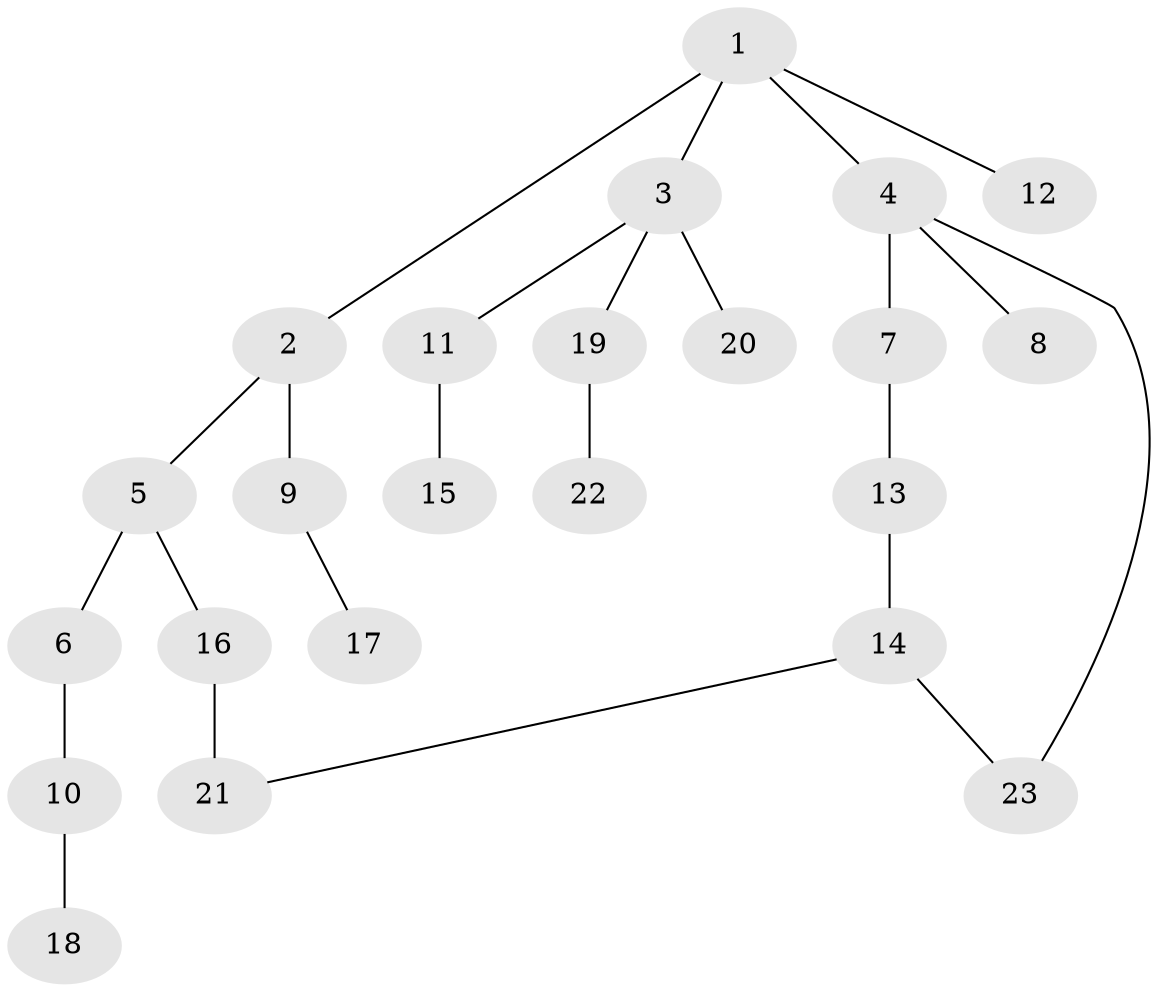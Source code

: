 // original degree distribution, {6: 0.017857142857142856, 2: 0.23214285714285715, 4: 0.10714285714285714, 5: 0.03571428571428571, 1: 0.4642857142857143, 3: 0.14285714285714285}
// Generated by graph-tools (version 1.1) at 2025/48/03/04/25 22:48:36]
// undirected, 23 vertices, 24 edges
graph export_dot {
  node [color=gray90,style=filled];
  1;
  2;
  3;
  4;
  5;
  6;
  7;
  8;
  9;
  10;
  11;
  12;
  13;
  14;
  15;
  16;
  17;
  18;
  19;
  20;
  21;
  22;
  23;
  1 -- 2 [weight=1.0];
  1 -- 3 [weight=1.0];
  1 -- 4 [weight=1.0];
  1 -- 12 [weight=1.0];
  2 -- 5 [weight=1.0];
  2 -- 9 [weight=1.0];
  3 -- 11 [weight=1.0];
  3 -- 19 [weight=1.0];
  3 -- 20 [weight=1.0];
  4 -- 7 [weight=1.0];
  4 -- 8 [weight=1.0];
  4 -- 23 [weight=1.0];
  5 -- 6 [weight=1.0];
  5 -- 16 [weight=1.0];
  6 -- 10 [weight=1.0];
  7 -- 13 [weight=1.0];
  9 -- 17 [weight=1.0];
  10 -- 18 [weight=1.0];
  11 -- 15 [weight=1.0];
  13 -- 14 [weight=1.0];
  14 -- 21 [weight=1.0];
  14 -- 23 [weight=1.0];
  16 -- 21 [weight=2.0];
  19 -- 22 [weight=1.0];
}
